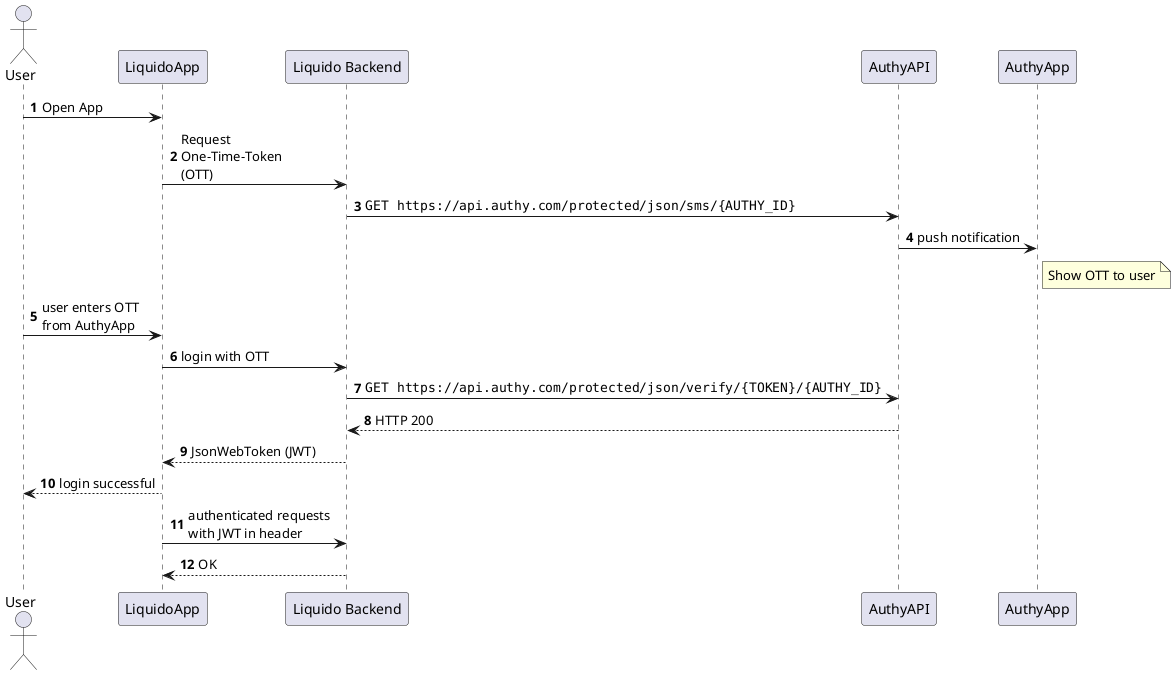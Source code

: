 @startuml

autonumber

actor User
participant LiquidoApp
participant "Liquido Backend" as BE
participant AuthyAPI
participant AuthyApp

User -> LiquidoApp: Open App

LiquidoApp -> BE: Request\nOne-Time-Token\n(OTT)

BE -> AuthyAPI: ""GET https://api.authy.com/protected/json/sms/{AUTHY_ID}""
AuthyAPI -> AuthyApp: push notification

note right of AuthyApp: Show OTT to user

User -> LiquidoApp: user enters OTT\nfrom AuthyApp

LiquidoApp -> BE: login with OTT
BE -> AuthyAPI: ""GET https://api.authy.com/protected/json/verify/{TOKEN}/{AUTHY_ID}""
AuthyAPI --> BE: HTTP 200

BE --> LiquidoApp: JsonWebToken (JWT)
LiquidoApp --> User: login successful

LiquidoApp -> BE: authenticated requests\nwith JWT in header
BE --> LiquidoApp: OK


@enduml